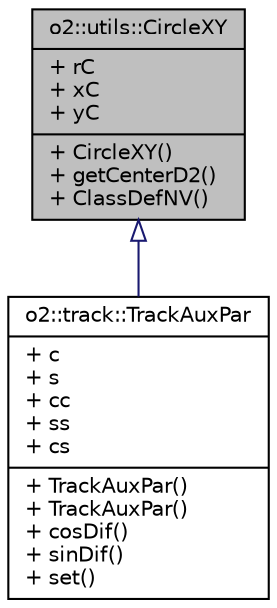 digraph "o2::utils::CircleXY"
{
 // INTERACTIVE_SVG=YES
  bgcolor="transparent";
  edge [fontname="Helvetica",fontsize="10",labelfontname="Helvetica",labelfontsize="10"];
  node [fontname="Helvetica",fontsize="10",shape=record];
  Node0 [label="{o2::utils::CircleXY\n|+ rC\l+ xC\l+ yC\l|+ CircleXY()\l+ getCenterD2()\l+ ClassDefNV()\l}",height=0.2,width=0.4,color="black", fillcolor="grey75", style="filled", fontcolor="black"];
  Node0 -> Node1 [dir="back",color="midnightblue",fontsize="10",style="solid",arrowtail="onormal",fontname="Helvetica"];
  Node1 [label="{o2::track::TrackAuxPar\n|+ c\l+ s\l+ cc\l+ ss\l+ cs\l|+ TrackAuxPar()\l+ TrackAuxPar()\l+ cosDif()\l+ sinDif()\l+ set()\l}",height=0.2,width=0.4,color="black",URL="$db/dbb/structo2_1_1track_1_1TrackAuxPar.html",tooltip=" "];
}
